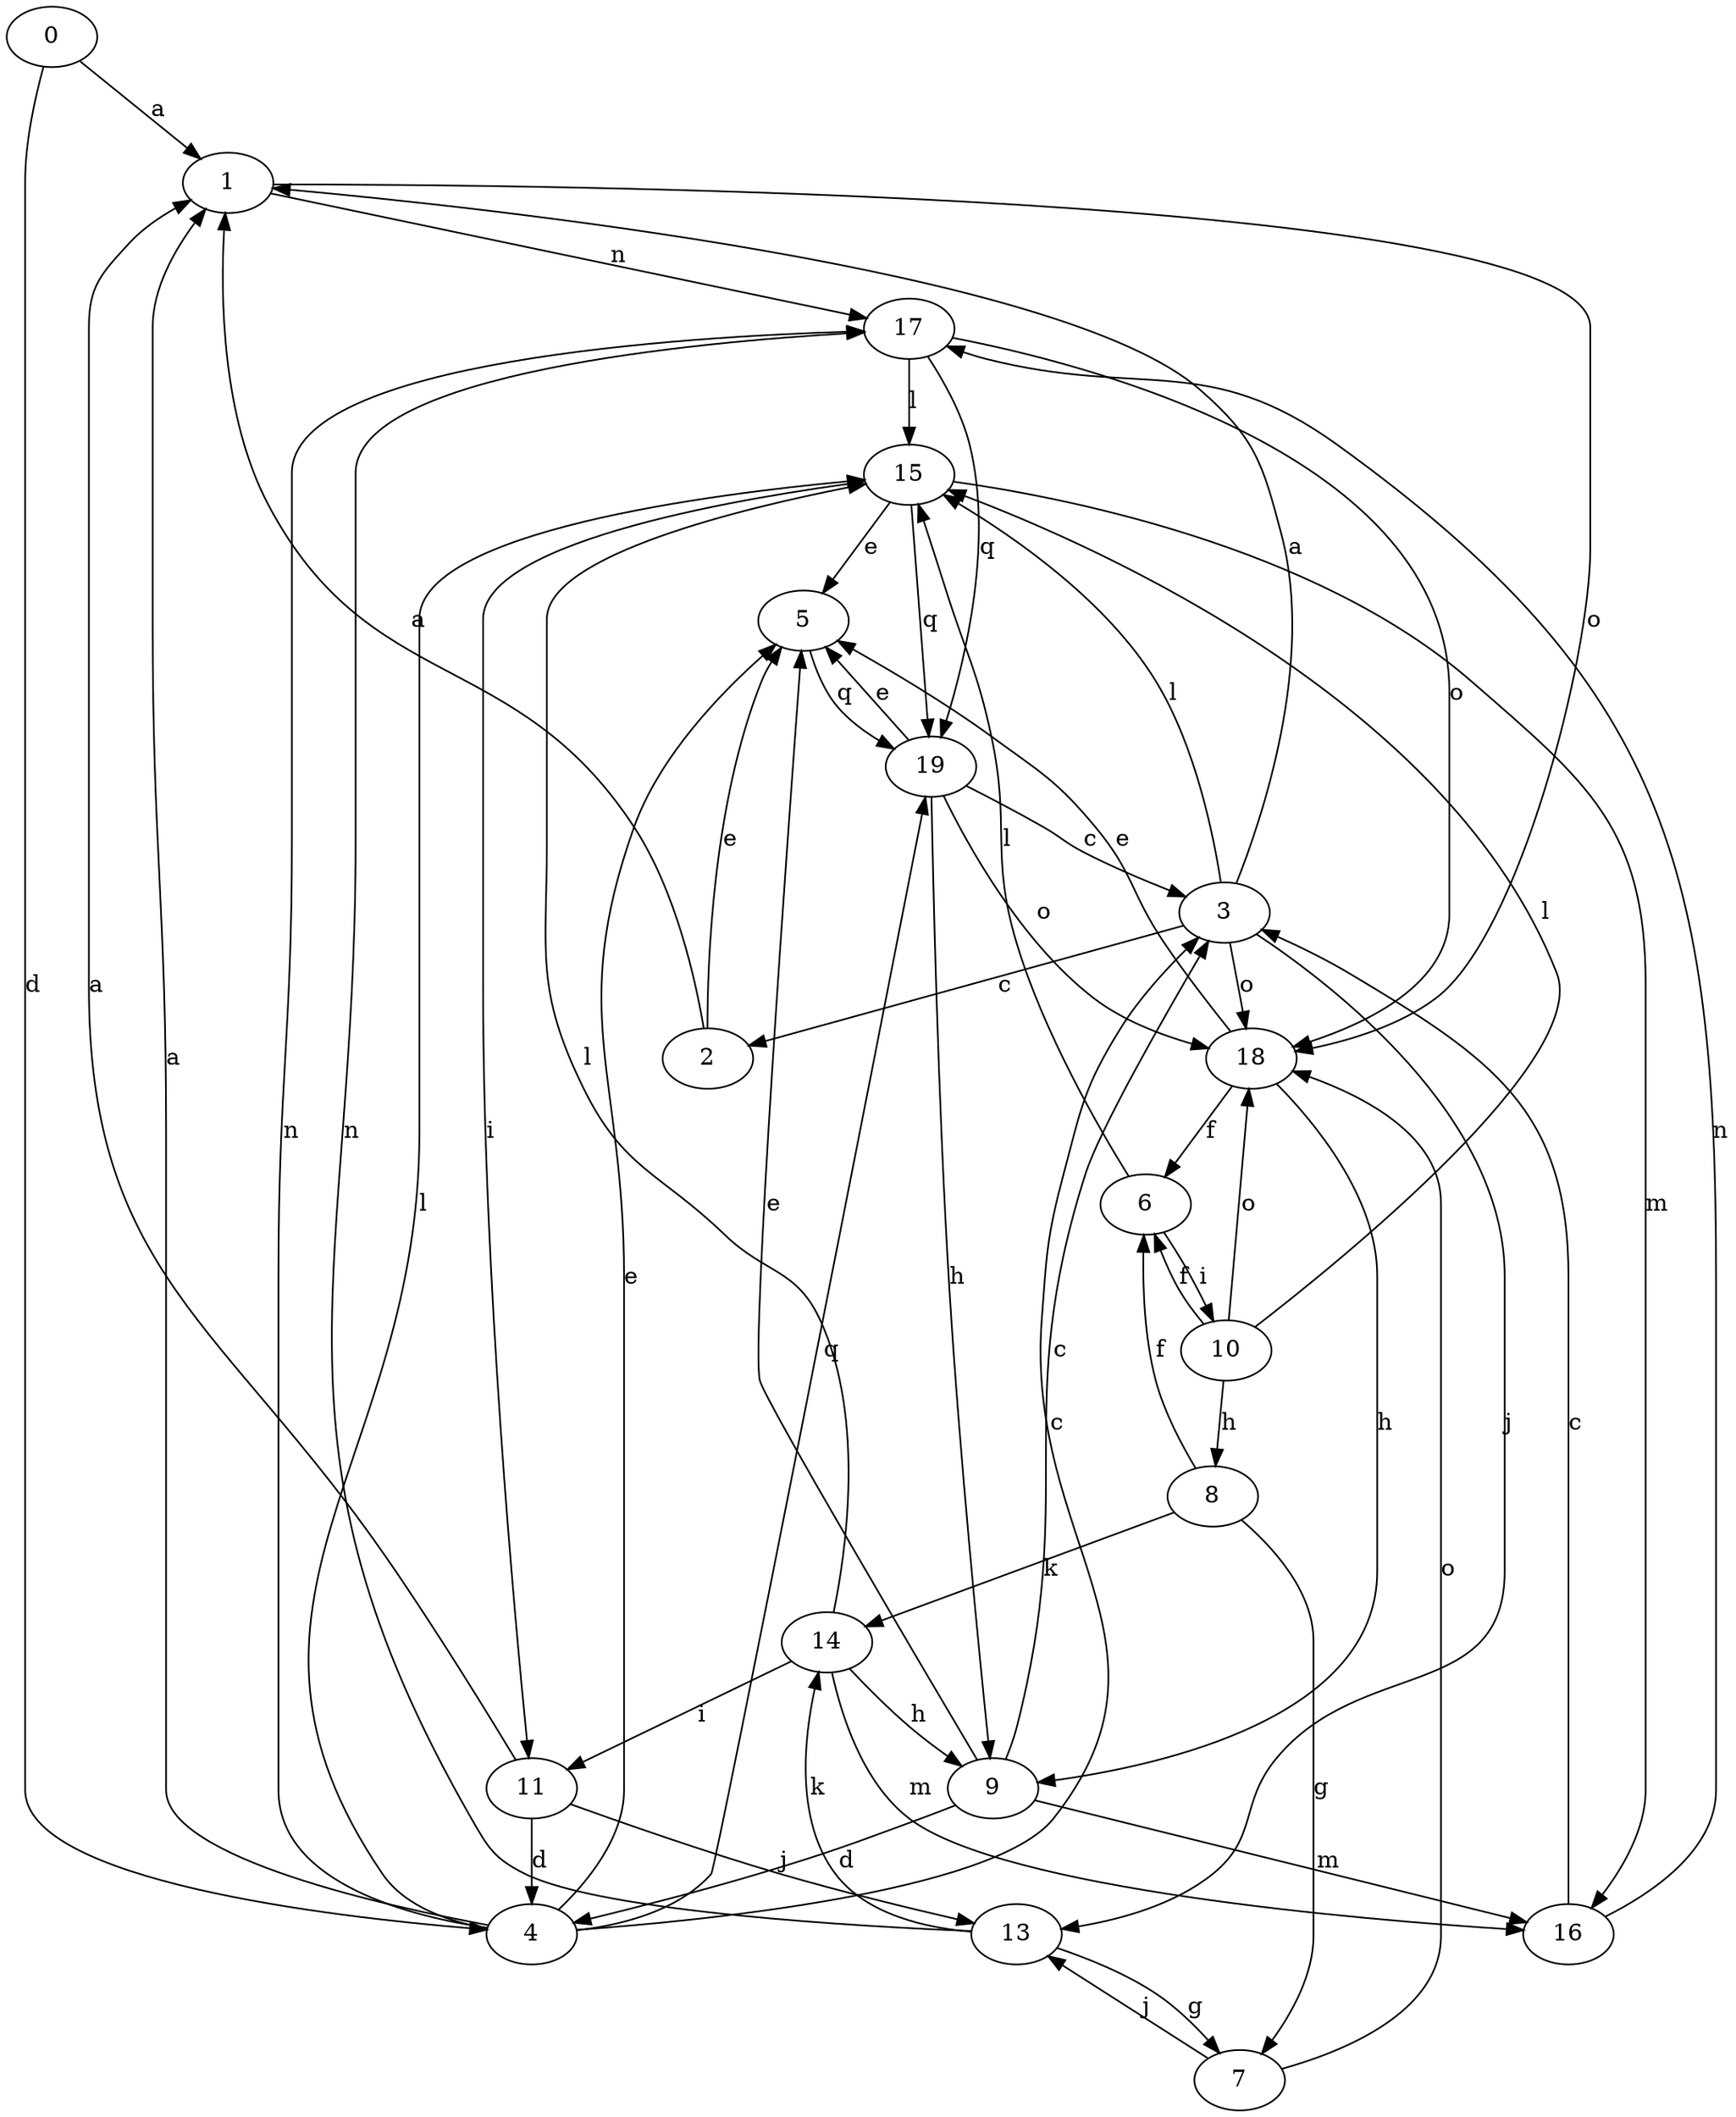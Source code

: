 strict digraph  {
0;
1;
2;
3;
4;
5;
6;
7;
8;
9;
10;
11;
13;
14;
15;
16;
17;
18;
19;
0 -> 1  [label=a];
0 -> 4  [label=d];
1 -> 17  [label=n];
1 -> 18  [label=o];
2 -> 1  [label=a];
2 -> 5  [label=e];
3 -> 1  [label=a];
3 -> 2  [label=c];
3 -> 13  [label=j];
3 -> 15  [label=l];
3 -> 18  [label=o];
4 -> 1  [label=a];
4 -> 3  [label=c];
4 -> 5  [label=e];
4 -> 15  [label=l];
4 -> 17  [label=n];
4 -> 19  [label=q];
5 -> 19  [label=q];
6 -> 10  [label=i];
6 -> 15  [label=l];
7 -> 13  [label=j];
7 -> 18  [label=o];
8 -> 6  [label=f];
8 -> 7  [label=g];
8 -> 14  [label=k];
9 -> 3  [label=c];
9 -> 4  [label=d];
9 -> 5  [label=e];
9 -> 16  [label=m];
10 -> 6  [label=f];
10 -> 8  [label=h];
10 -> 15  [label=l];
10 -> 18  [label=o];
11 -> 1  [label=a];
11 -> 4  [label=d];
11 -> 13  [label=j];
13 -> 7  [label=g];
13 -> 14  [label=k];
13 -> 17  [label=n];
14 -> 9  [label=h];
14 -> 11  [label=i];
14 -> 15  [label=l];
14 -> 16  [label=m];
15 -> 5  [label=e];
15 -> 11  [label=i];
15 -> 16  [label=m];
15 -> 19  [label=q];
16 -> 3  [label=c];
16 -> 17  [label=n];
17 -> 15  [label=l];
17 -> 18  [label=o];
17 -> 19  [label=q];
18 -> 5  [label=e];
18 -> 6  [label=f];
18 -> 9  [label=h];
19 -> 3  [label=c];
19 -> 5  [label=e];
19 -> 9  [label=h];
19 -> 18  [label=o];
}
